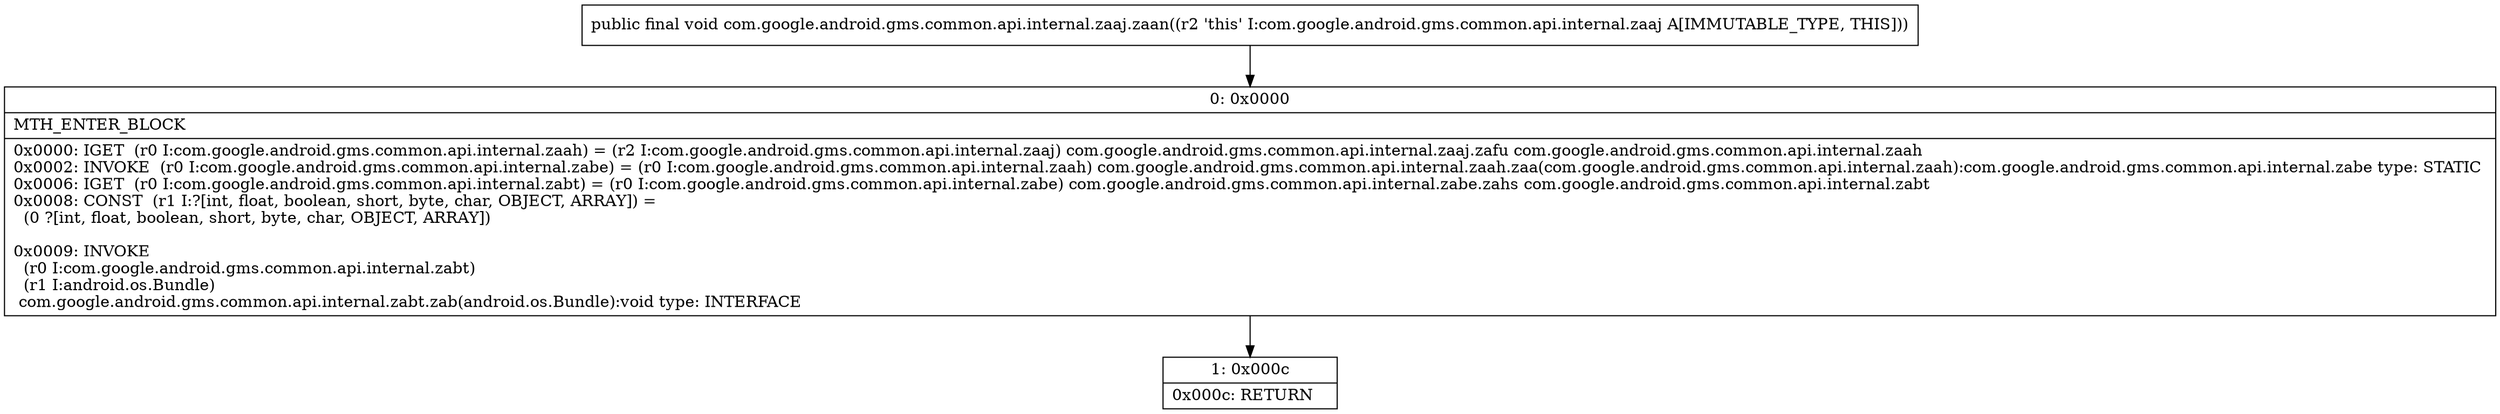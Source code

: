 digraph "CFG forcom.google.android.gms.common.api.internal.zaaj.zaan()V" {
Node_0 [shape=record,label="{0\:\ 0x0000|MTH_ENTER_BLOCK\l|0x0000: IGET  (r0 I:com.google.android.gms.common.api.internal.zaah) = (r2 I:com.google.android.gms.common.api.internal.zaaj) com.google.android.gms.common.api.internal.zaaj.zafu com.google.android.gms.common.api.internal.zaah \l0x0002: INVOKE  (r0 I:com.google.android.gms.common.api.internal.zabe) = (r0 I:com.google.android.gms.common.api.internal.zaah) com.google.android.gms.common.api.internal.zaah.zaa(com.google.android.gms.common.api.internal.zaah):com.google.android.gms.common.api.internal.zabe type: STATIC \l0x0006: IGET  (r0 I:com.google.android.gms.common.api.internal.zabt) = (r0 I:com.google.android.gms.common.api.internal.zabe) com.google.android.gms.common.api.internal.zabe.zahs com.google.android.gms.common.api.internal.zabt \l0x0008: CONST  (r1 I:?[int, float, boolean, short, byte, char, OBJECT, ARRAY]) = \l  (0 ?[int, float, boolean, short, byte, char, OBJECT, ARRAY])\l \l0x0009: INVOKE  \l  (r0 I:com.google.android.gms.common.api.internal.zabt)\l  (r1 I:android.os.Bundle)\l com.google.android.gms.common.api.internal.zabt.zab(android.os.Bundle):void type: INTERFACE \l}"];
Node_1 [shape=record,label="{1\:\ 0x000c|0x000c: RETURN   \l}"];
MethodNode[shape=record,label="{public final void com.google.android.gms.common.api.internal.zaaj.zaan((r2 'this' I:com.google.android.gms.common.api.internal.zaaj A[IMMUTABLE_TYPE, THIS])) }"];
MethodNode -> Node_0;
Node_0 -> Node_1;
}

